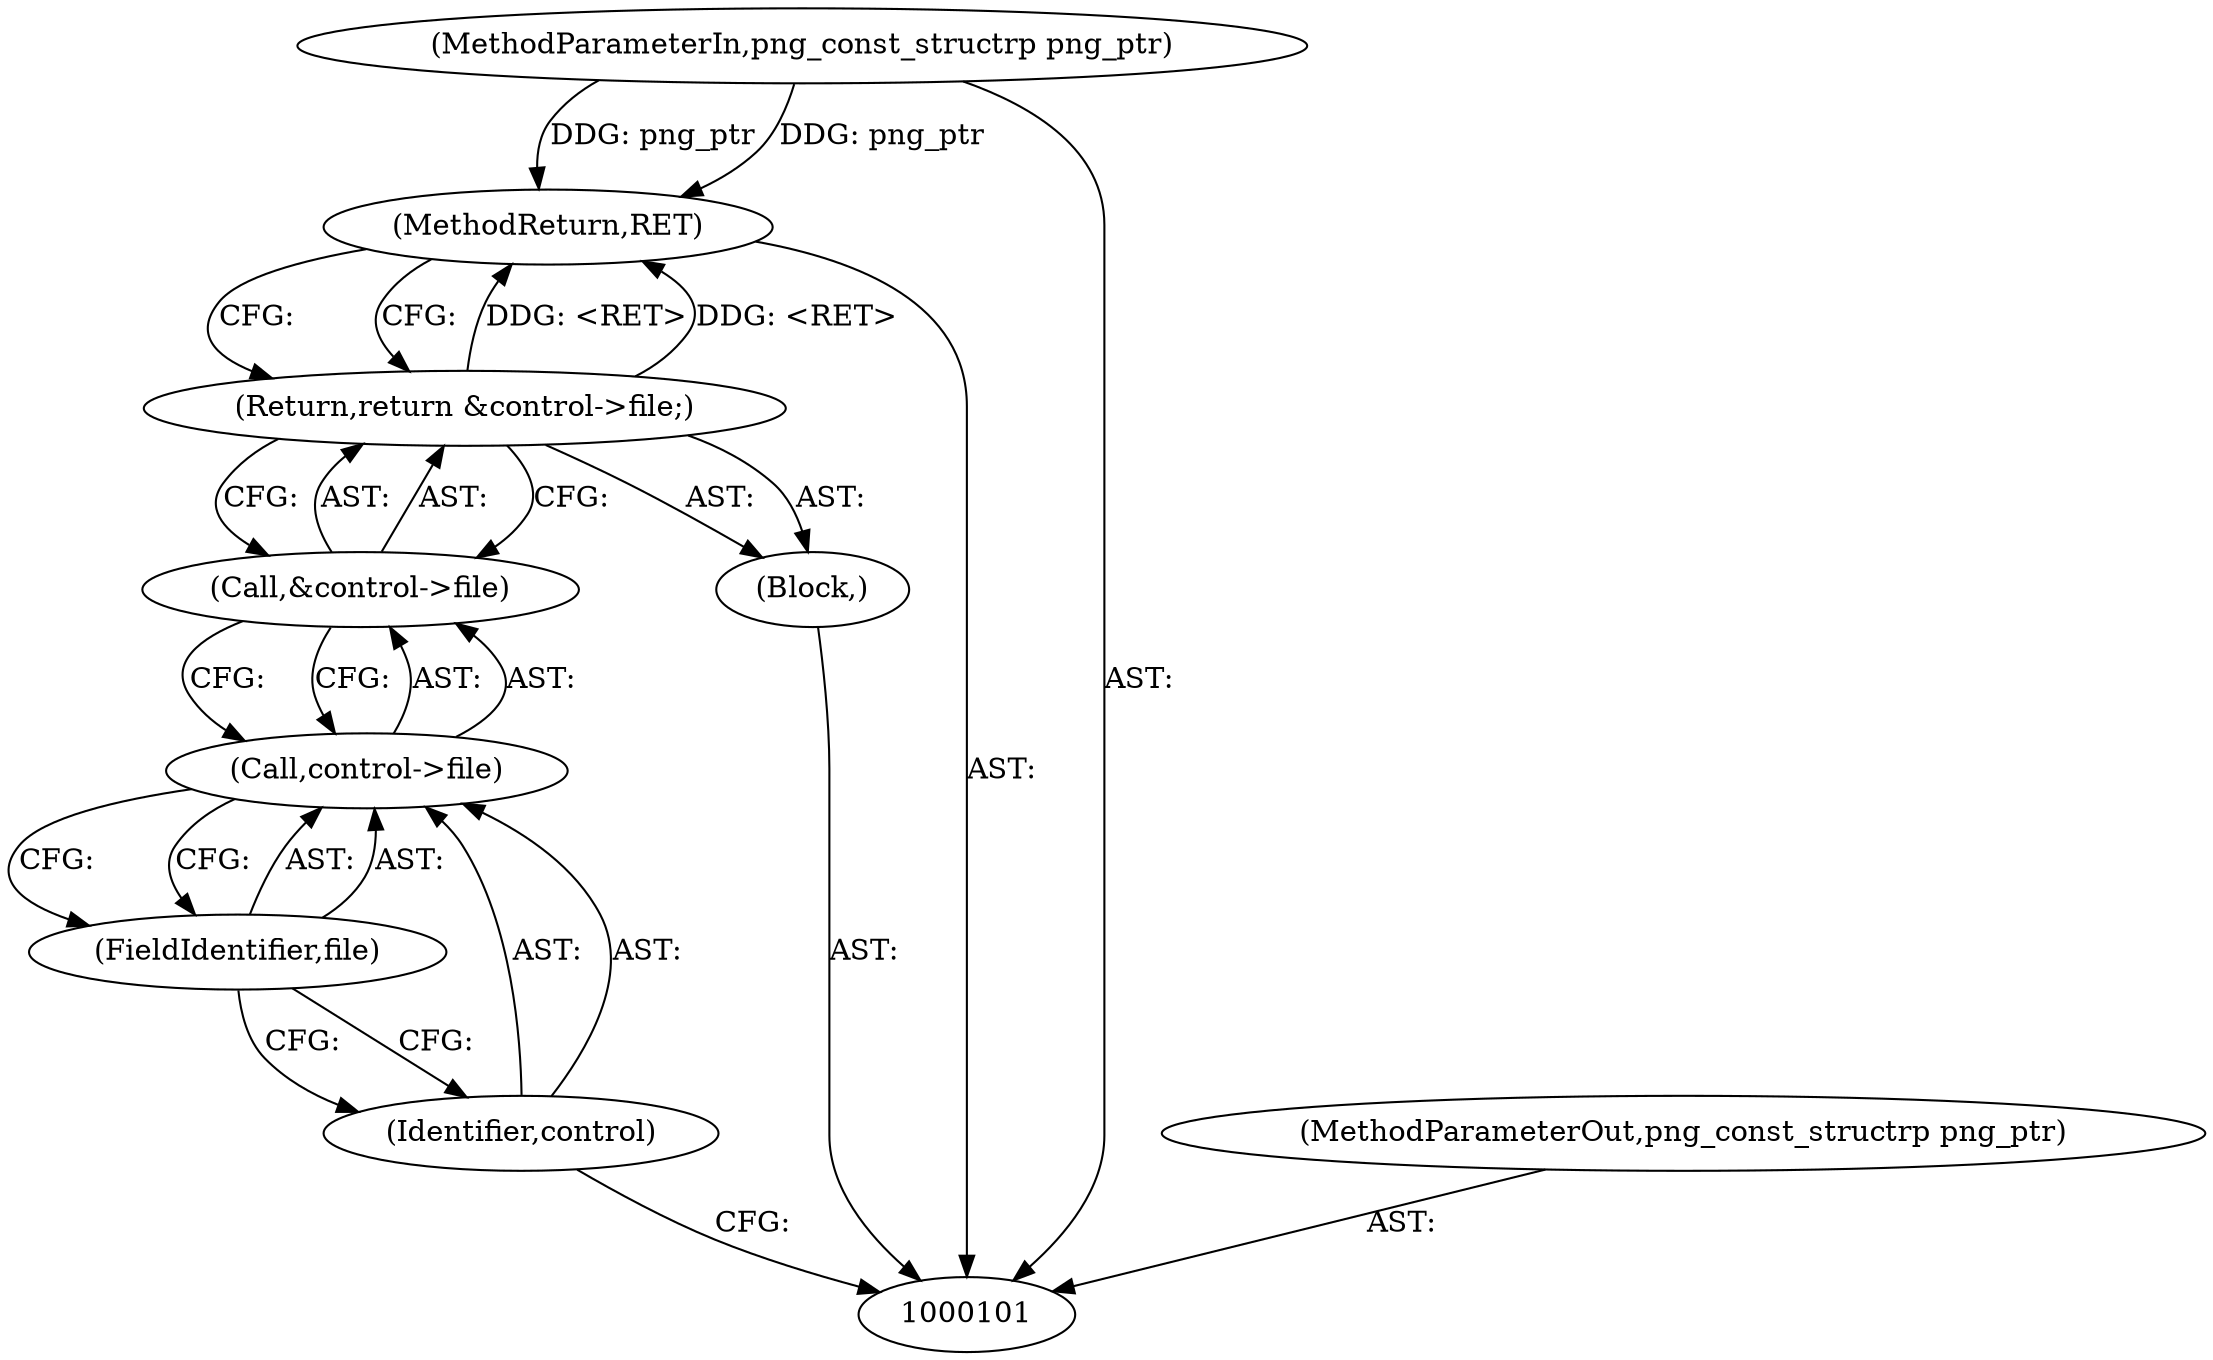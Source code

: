 digraph "0_Android_9d4853418ab2f754c2b63e091c29c5529b8b86ca_166" {
"1000109" [label="(MethodReturn,RET)"];
"1000102" [label="(MethodParameterIn,png_const_structrp png_ptr)"];
"1000124" [label="(MethodParameterOut,png_const_structrp png_ptr)"];
"1000103" [label="(Block,)"];
"1000105" [label="(Call,&control->file)"];
"1000106" [label="(Call,control->file)"];
"1000107" [label="(Identifier,control)"];
"1000108" [label="(FieldIdentifier,file)"];
"1000104" [label="(Return,return &control->file;)"];
"1000109" -> "1000101"  [label="AST: "];
"1000109" -> "1000104"  [label="CFG: "];
"1000102" -> "1000109"  [label="DDG: png_ptr"];
"1000104" -> "1000109"  [label="DDG: <RET>"];
"1000102" -> "1000101"  [label="AST: "];
"1000102" -> "1000109"  [label="DDG: png_ptr"];
"1000124" -> "1000101"  [label="AST: "];
"1000103" -> "1000101"  [label="AST: "];
"1000104" -> "1000103"  [label="AST: "];
"1000105" -> "1000104"  [label="AST: "];
"1000105" -> "1000106"  [label="CFG: "];
"1000106" -> "1000105"  [label="AST: "];
"1000104" -> "1000105"  [label="CFG: "];
"1000106" -> "1000105"  [label="AST: "];
"1000106" -> "1000108"  [label="CFG: "];
"1000107" -> "1000106"  [label="AST: "];
"1000108" -> "1000106"  [label="AST: "];
"1000105" -> "1000106"  [label="CFG: "];
"1000107" -> "1000106"  [label="AST: "];
"1000107" -> "1000101"  [label="CFG: "];
"1000108" -> "1000107"  [label="CFG: "];
"1000108" -> "1000106"  [label="AST: "];
"1000108" -> "1000107"  [label="CFG: "];
"1000106" -> "1000108"  [label="CFG: "];
"1000104" -> "1000103"  [label="AST: "];
"1000104" -> "1000105"  [label="CFG: "];
"1000105" -> "1000104"  [label="AST: "];
"1000109" -> "1000104"  [label="CFG: "];
"1000104" -> "1000109"  [label="DDG: <RET>"];
}
